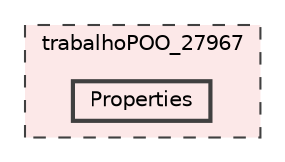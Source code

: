 digraph "D:/Aulas/POO/TP_POO_27967/trabalhoPOO_27967/Properties"
{
 // LATEX_PDF_SIZE
  bgcolor="transparent";
  edge [fontname=Helvetica,fontsize=10,labelfontname=Helvetica,labelfontsize=10];
  node [fontname=Helvetica,fontsize=10,shape=box,height=0.2,width=0.4];
  compound=true
  subgraph clusterdir_2febc12c3c491208b6bb30c417a778ab {
    graph [ bgcolor="#fce8e8", pencolor="grey25", label="trabalhoPOO_27967", fontname=Helvetica,fontsize=10 style="filled,dashed", URL="dir_2febc12c3c491208b6bb30c417a778ab.html",tooltip=""]
  dir_42a2b74406edc9527991b889ab6139d5 [label="Properties", fillcolor="#fce8e8", color="grey25", style="filled,bold", URL="dir_42a2b74406edc9527991b889ab6139d5.html",tooltip=""];
  }
}
